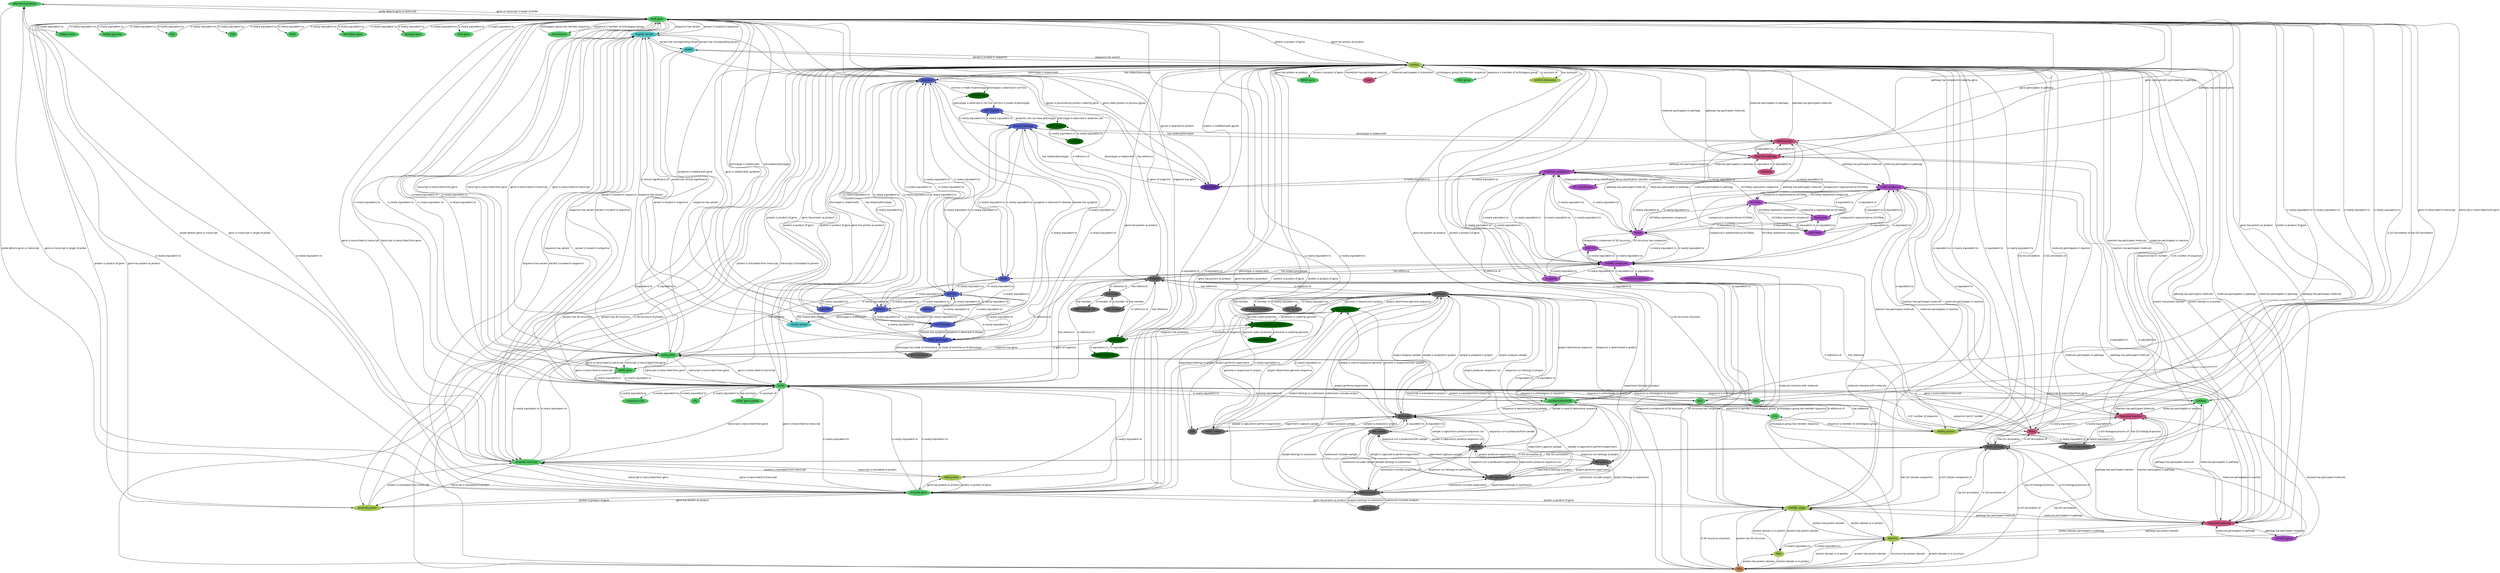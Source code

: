 digraph togoid {
  node [
    style = "filled",
    color = "white",
    fontname = "Migu 1M"
  ];
  edge [
    fontname = "Migu 1M"
  ];

  "Affymetrix probeset" [fillcolor = "#53C666"] ;
  "NCBI gene" [fillcolor = "#53C666"] ;
  "Assembly INSDC" [fillcolor = "#006400"] ;
  "BioProject" [fillcolor = "#696969"] ;
  "BioSample" [fillcolor = "#696969"] ;
  "INSDC master" [fillcolor = "#696969"] ;
  "GEO series" [fillcolor = "#696969"] ;
  "PubMed" [fillcolor = "#696969"] ;
  "BioProject umbrella" [fillcolor = "#696969"] ;
  "Cellosaurus" [fillcolor = "#006400"] ;
  "NCIT disease" [fillcolor = "#5361c6"] ;
  "Orphanet" [fillcolor = "#5361c6"] ;
  "ChEBI compound" [fillcolor = "#A853C6"] ;
  "InChIKey" [fillcolor = "#A853C6"] ;
  "ChEMBL compound" [fillcolor = "#A853C6"] ;
  "ChEMBL target" [fillcolor = "#A2C653"] ;
  "DrugBank" [fillcolor = "#A853C6"] ;
  "HMDB" [fillcolor = "#A853C6"] ;
  "MeSH" [fillcolor = "#5361c6"] ;
  "PDB CCD" [fillcolor = "#A853C6"] ;
  "PubChem compound" [fillcolor = "#A853C6"] ;
  "PubChem substance" [fillcolor = "#A853C6"] ;
  "Ensembl gene" [fillcolor = "#53C666"] ;
  "Gene ontology" [fillcolor = "#696969"] ;
  "InterPro" [fillcolor = "#A2C653"] ;
  "PDB" [fillcolor = "#C68753"] ;
  "Pfam" [fillcolor = "#A2C653"] ;
  "Reactome pathway" [fillcolor = "#C65381"] ;
  "UniProt" [fillcolor = "#A2C653"] ;
  "ClinVar variant" [fillcolor = "#53C3C6"] ;
  "MedGen" [fillcolor = "#5361c6"] ;
  "COG" [fillcolor = "#53C666"] ;
  "GenBank/ENA/DDBJ" [fillcolor = "#53C666"] ;
  "RefSeq protein" [fillcolor = "#A2C653"] ;
  "Disease ontology" [fillcolor = "#5361c6"] ;
  "OMIM phenotype" [fillcolor = "#5361c6"] ;
  "Ensembl protein" [fillcolor = "#A2C653"] ;
  "Ensembl transcript" [fillcolor = "#53C666"] ;
  "HGNC" [fillcolor = "#53C666"] ;
  "RefSeq RNA" [fillcolor = "#53C666"] ;
  "GEA" [fillcolor = "#696969"] ;
  "GlyTouCan" [fillcolor = "#673AA6"] ;
  "Consensus CDS" [fillcolor = "#53C666"] ;
  "Enzyme nomenclature" [fillcolor = "#696969"] ;
  "HGNC gene symbol" [fillcolor = "#53C666"] ;
  "LRG" [fillcolor = "#53C666"] ;
  "MGI" [fillcolor = "#53C666"] ;
  "miRBase" [fillcolor = "#53C666"] ;
  "OMIM gene" [fillcolor = "#53C666"] ;
  "RGD" [fillcolor = "#53C666"] ;
  "HomoloGene" [fillcolor = "#53C666"] ;
  "HP Inheritance" [fillcolor = "#696969"] ;
  "HP Phenotype" [fillcolor = "#5361c6"] ;
  "JGA Study" [fillcolor = "#696969"] ;
  "JGA Dataset" [fillcolor = "#696969"] ;
  "NBDC Human DB" [fillcolor = "#696969"] ;
  "LIPID MAPS" [fillcolor = "#A853C6"] ;
  "SwissLipids" [fillcolor = "#A853C6"] ;
  "MBGD gene" [fillcolor = "#53C666"] ;
  "MBGD organism" [fillcolor = "#006400"] ;
  "Taxonomy" [fillcolor = "#006400"] ;
  "MONDO" [fillcolor = "#5361c6"] ;
  "MedDRA" [fillcolor = "#5361c6"] ;
  "NANDO" [fillcolor = "#5361c6"] ;
  "FlyBase Gene" [fillcolor = "#53C666"] ;
  "RefSeq genomic" [fillcolor = "#53C666"] ;
  "SGD" [fillcolor = "#53C666"] ;
  "TAIR" [fillcolor = "#53C666"] ;
  "VGNC" [fillcolor = "#53C666"] ;
  "WormBase gene" [fillcolor = "#53C666"] ;
  "Xenbase gene" [fillcolor = "#53C666"] ;
  "ZFIN gene" [fillcolor = "#53C666"] ;
  "NCIT tissue" [fillcolor = "#006400"] ;
  "OMA protein" [fillcolor = "#A2C653"] ;
  "ATC classification" [fillcolor = "#A853C6"] ;
  "PubChem pathway" [fillcolor = "#C65381"] ;
  "Pathbank" [fillcolor = "#C65381"] ;
  "WikiPathways" [fillcolor = "#C65381"] ;
  "IUPHAR ligand" [fillcolor = "#A853C6"] ;
  "Reactome reaction" [fillcolor = "#C65381"] ;
  "dbSNP" [fillcolor = "#53C3C6"] ;
  "Rhea" [fillcolor = "#C65381"] ;
  "SRA accession" [fillcolor = "#696969"] ;
  "SRA analysis" [fillcolor = "#696969"] ;
  "SRA experiment" [fillcolor = "#696969"] ;
  "SRA project" [fillcolor = "#696969"] ;
  "SRA run" [fillcolor = "#696969"] ;
  "SRA sample" [fillcolor = "#696969"] ;
  "TogoVar variant" [fillcolor = "#53C3C6"] ;
  "UBERON" [fillcolor = "#006400"] ;
  "IntAct" [fillcolor = "#C65381"] ;
  "OMA group" [fillcolor = "#53C666"] ;
  "UniProt mnemonic" [fillcolor = "#A2C653"] ;
  "UniProt reference proteome" [fillcolor = "#006400"] ;
  "Assembly RefSeq" [fillcolor = "#006400"] ;

  "Affymetrix probeset" -> "NCBI gene" [ label = "probe detects gene or transcript"  ] ;
  "NCBI gene" -> "Affymetrix probeset" [ label = "gene or transcript is target of probe"  ] ;
  "Assembly INSDC" -> "BioProject" [ label = "genome is sequenced in project"  ] ;
  "BioProject" -> "Assembly INSDC" [ label = "project determines genome sequence"  ] ;
  "Assembly INSDC" -> "BioSample" [ label = "genome is sequenced with sample"  ] ;
  "BioSample" -> "Assembly INSDC" [ label = "sample is used to sequence genome"  ] ;
  "Assembly INSDC" -> "INSDC master" [ label = "genome is sequenced in project"  ] ;
  "INSDC master" -> "Assembly INSDC" [ label = "project determines genome sequence"  ] ;
  "BioProject" -> "BioSample" [ label = "project analyzes sample"  ] ;
  "BioSample" -> "BioProject" [ label = "sample is analyzed in project"  ] ;
  "BioProject" -> "GEO series" [ label = "is nearly equivalent to"  ] ;
  "GEO series" -> "BioProject" [ label = "is nearly equivalent to"  ] ;
  "BioProject" -> "PubMed" [ label = "has reference"  ] ;
  "PubMed" -> "BioProject" [ label = "is reference of"  ] ;
  "BioProject umbrella" -> "BioProject" [ label = "has member"  ] ;
  "BioProject" -> "BioProject umbrella" [ label = "is member of"  ] ;
  "BioSample" -> "BioProject" [ label = "sample is analyzed in project"  ] ;
  "BioProject" -> "BioSample" [ label = "project analyzes sample"  ] ;
  "Cellosaurus" -> "NCIT disease" [ label = "cell line is model of phenotype"  ] ;
  "NCIT disease" -> "Cellosaurus" [ label = "phenotype is observed in cell line"  ] ;
  "Cellosaurus" -> "Orphanet" [ label = "cell line is model of phenotype"  ] ;
  "Orphanet" -> "Cellosaurus" [ label = "phenotype is observed in cell line"  ] ;
  "ChEBI compound" -> "InChIKey" [ label = "compound is represented as InChIKey"  ] ;
  "InChIKey" -> "ChEBI compound" [ label = "InChIKey represents compound"  ] ;
  "ChEMBL compound" -> "ChEBI compound" [ label = "is equivalent to"  ] ;
  "ChEBI compound" -> "ChEMBL compound" [ label = "is equivalent to"  ] ;
  "ChEMBL compound" -> "ChEMBL target" [ label = "molecule interacts with molecule"  ] ;
  "ChEMBL target" -> "ChEMBL compound" [ label = "molecule interacts with molecule"  ] ;
  "ChEMBL compound" -> "DrugBank" [ label = "is nearly equivalent to"  ] ;
  "DrugBank" -> "ChEMBL compound" [ label = "is nearly equivalent to"  ] ;
  "ChEMBL compound" -> "HMDB" [ label = "is nearly equivalent to"  ] ;
  "HMDB" -> "ChEMBL compound" [ label = "is nearly equivalent to"  ] ;
  "ChEMBL compound" -> "InChIKey" [ label = "compound is represented as InChIKey"  ] ;
  "InChIKey" -> "ChEMBL compound" [ label = "InChIKey represents compound"  ] ;
  "ChEMBL compound" -> "MeSH" [ label = "has related phenotype"  ] ;
  "MeSH" -> "ChEMBL compound" [ label = "phenotype is related with"  ] ;
  "ChEMBL compound" -> "PDB CCD" [ label = "is nearly equivalent to"  ] ;
  "PDB CCD" -> "ChEMBL compound" [ label = "is nearly equivalent to"  ] ;
  "ChEMBL compound" -> "PubChem compound" [ label = "is nearly equivalent to"  ] ;
  "PubChem compound" -> "ChEMBL compound" [ label = "is nearly equivalent to"  ] ;
  "ChEMBL compound" -> "PubChem substance" [ label = "is equivalent to"  ] ;
  "PubChem substance" -> "ChEMBL compound" [ label = "is equivalent to"  ] ;
  "ChEMBL compound" -> "PubMed" [ label = "has reference"  ] ;
  "PubMed" -> "ChEMBL compound" [ label = "is reference of"  ] ;
  "ChEMBL target" -> "Ensembl gene" [ label = "protein is product of gene"  ] ;
  "Ensembl gene" -> "ChEMBL target" [ label = "gene has protein as product"  ] ;
  "ChEMBL target" -> "Gene ontology" [ label = "has GO cellular component"  ] ;
  "Gene ontology" -> "ChEMBL target" [ label = "is GO cellular component of"  ] ;
  "ChEMBL target" -> "InterPro" [ label = "protein has protein domain"  ] ;
  "InterPro" -> "ChEMBL target" [ label = "protein domain is in protein"  ] ;
  "ChEMBL target" -> "PDB" [ label = "protein has 3D structure"  ] ;
  "PDB" -> "ChEMBL target" [ label = "is 3D structure of protein"  ] ;
  "ChEMBL target" -> "Pfam" [ label = "protein has protein domain"  ] ;
  "Pfam" -> "ChEMBL target" [ label = "protein domain is in protein"  ] ;
  "ChEMBL target" -> "Reactome pathway" [ label = "molecule participates in pathway"  ] ;
  "Reactome pathway" -> "ChEMBL target" [ label = "pathway has participant molecule"  ] ;
  "ChEMBL target" -> "UniProt" [ label = "is equivalent to"  ] ;
  "UniProt" -> "ChEMBL target" [ label = "is equivalent to"  ] ;
  "ClinVar variant" -> "MedGen" [ label = "has related phenotype"  ] ;
  "MedGen" -> "ClinVar variant" [ label = "phenotype is related with"  ] ;
  "COG" -> "GenBank/ENA/DDBJ" [ label = "orthologous group has member sequence"  ] ;
  "GenBank/ENA/DDBJ" -> "COG" [ label = "sequence is member of orthologous group"  ] ;
  "COG" -> "RefSeq protein" [ label = "orthologous group has member sequence"  ] ;
  "RefSeq protein" -> "COG" [ label = "sequence is member of orthologous group"  ] ;
  "Disease ontology" -> "MeSH" [ label = "is nearly equivalent to"  ] ;
  "MeSH" -> "Disease ontology" [ label = "is nearly equivalent to"  ] ;
  "Disease ontology" -> "NCIT disease" [ label = "is nearly equivalent to"  ] ;
  "NCIT disease" -> "Disease ontology" [ label = "is nearly equivalent to"  ] ;
  "Disease ontology" -> "OMIM phenotype" [ label = "is nearly equivalent to"  ] ;
  "OMIM phenotype" -> "Disease ontology" [ label = "is nearly equivalent to"  ] ;
  "Ensembl gene" -> "Affymetrix probeset" [ label = "gene or transcript is target of probe"  ] ;
  "Affymetrix probeset" -> "Ensembl gene" [ label = "probe detects gene or transcript"  ] ;
  "Ensembl gene" -> "Ensembl protein" [ label = "gene has protein as product"  ] ;
  "Ensembl protein" -> "Ensembl gene" [ label = "protein is product of gene"  ] ;
  "Ensembl gene" -> "Ensembl transcript" [ label = "gene is transcribed to transcript"  ] ;
  "Ensembl transcript" -> "Ensembl gene" [ label = "transcript is transcribed from gene"  ] ;
  "Ensembl gene" -> "HGNC" [ label = "is nearly equivalent to"  ] ;
  "HGNC" -> "Ensembl gene" [ label = "is nearly equivalent to"  ] ;
  "Ensembl gene" -> "NCBI gene" [ label = "is nearly equivalent to"  ] ;
  "NCBI gene" -> "Ensembl gene" [ label = "is nearly equivalent to"  ] ;
  "Ensembl gene" -> "UniProt" [ label = "gene has protein as product"  ] ;
  "UniProt" -> "Ensembl gene" [ label = "protein is product of gene"  ] ;
  "Ensembl protein" -> "Ensembl transcript" [ label = "protein is translated from transcript"  ] ;
  "Ensembl transcript" -> "Ensembl protein" [ label = "transcript is translated to protein"  ] ;
  "Ensembl transcript" -> "Affymetrix probeset" [ label = "gene or transcript is target of probe"  ] ;
  "Affymetrix probeset" -> "Ensembl transcript" [ label = "probe detects gene or transcript"  ] ;
  "Ensembl transcript" -> "Gene ontology" [ label = "has GO annotation"  ] ;
  "Gene ontology" -> "Ensembl transcript" [ label = "is GO annotation of"  ] ;
  "Ensembl transcript" -> "HGNC" [ label = "transcript is transcribed from gene"  ] ;
  "HGNC" -> "Ensembl transcript" [ label = "gene is transcribed to transcript"  ] ;
  "Ensembl transcript" -> "RefSeq RNA" [ label = "is nearly equivalent to"  ] ;
  "RefSeq RNA" -> "Ensembl transcript" [ label = "is nearly equivalent to"  ] ;
  "GEA" -> "BioProject" [ label = "experiment belongs to project"  ] ;
  "BioProject" -> "GEA" [ label = "project performs experiment"  ] ;
  "GEA" -> "BioSample" [ label = "experiment captures sample"  ] ;
  "BioSample" -> "GEA" [ label = "sample is captured to perform experiment"  ] ;
  "GlyTouCan" -> "Disease ontology" [ label = "has related phenotype"  ] ;
  "Disease ontology" -> "GlyTouCan" [ label = "phenotype is related with"  ] ;
  "GlyTouCan" -> "NCBI gene" [ label = "glycan is processed by protein coded by gene"  ] ;
  "NCBI gene" -> "GlyTouCan" [ label = "gene codes protein to process glycan"  ] ;
  "GlyTouCan" -> "UniProt" [ label = "glycan is attached to protein"  ] ;
  "UniProt" -> "GlyTouCan" [ label = "protein is modified with glycan"  ] ;
  "HGNC" -> "Consensus CDS" [ label = "is nearly equivalent to"  ] ;
  "Consensus CDS" -> "HGNC" [ label = "is nearly equivalent to"  ] ;
  "HGNC" -> "Enzyme nomenclature" [ label = "sequence has EC number"  ] ;
  "Enzyme nomenclature" -> "HGNC" [ label = "is EC number of sequence"  ] ;
  "HGNC" -> "Ensembl gene" [ label = "is nearly equivalent to"  ] ;
  "Ensembl gene" -> "HGNC" [ label = "is nearly equivalent to"  ] ;
  "HGNC" -> "HGNC gene symbol" [ label = "has synonym"  ] ;
  "HGNC gene symbol" -> "HGNC" [ label = "is synonym of"  ] ;
  "HGNC" -> "GenBank/ENA/DDBJ" [ label = "is nearly equivalent to"  ] ;
  "GenBank/ENA/DDBJ" -> "HGNC" [ label = "is nearly equivalent to"  ] ;
  "HGNC" -> "LRG" [ label = "is nearly equivalent to"  ] ;
  "LRG" -> "HGNC" [ label = "is nearly equivalent to"  ] ;
  "HGNC" -> "MGI" [ label = "sequence is orthologous to sequence"  ] ;
  "MGI" -> "HGNC" [ label = "sequence is orthologous to sequence"  ] ;
  "HGNC" -> "miRBase" [ label = "gene is transcribed to transcript"  ] ;
  "miRBase" -> "HGNC" [ label = "transcript is transcribed from gene"  ] ;
  "HGNC" -> "NCBI gene" [ label = "is nearly equivalent to"  ] ;
  "NCBI gene" -> "HGNC" [ label = "is nearly equivalent to"  ] ;
  "HGNC" -> "OMIM gene" [ label = "is nearly equivalent to"  ] ;
  "OMIM gene" -> "HGNC" [ label = "is nearly equivalent to"  ] ;
  "HGNC" -> "PubMed" [ label = "has reference"  ] ;
  "PubMed" -> "HGNC" [ label = "is reference of"  ] ;
  "HGNC" -> "RefSeq RNA" [ label = "gene is transcribed to transcript"  ] ;
  "RefSeq RNA" -> "HGNC" [ label = "transcript is transcribed from gene"  ] ;
  "HGNC" -> "RGD" [ label = "sequence is orthologous to sequence"  ] ;
  "RGD" -> "HGNC" [ label = "sequence is orthologous to sequence"  ] ;
  "HGNC" -> "UniProt" [ label = "gene has protein as product"  ] ;
  "UniProt" -> "HGNC" [ label = "protein is product of gene"  ] ;
  "HMDB" -> "ChEBI compound" [ label = "is nearly equivalent to"  ] ;
  "ChEBI compound" -> "HMDB" [ label = "is nearly equivalent to"  ] ;
  "HMDB" -> "InChIKey" [ label = "compound is represented as InChIKey"  ] ;
  "InChIKey" -> "HMDB" [ label = "InChIKey represents compound"  ] ;
  "HMDB" -> "PDB CCD" [ label = "compound is component of 3D structure"  ] ;
  "PDB CCD" -> "HMDB" [ label = "3D structure has compound"  ] ;
  "HMDB" -> "PubChem compound" [ label = "is nearly equivalent to"  ] ;
  "PubChem compound" -> "HMDB" [ label = "is nearly equivalent to"  ] ;
  "HomoloGene" -> "NCBI gene" [ label = "orthologous group has member sequence"  ] ;
  "NCBI gene" -> "HomoloGene" [ label = "sequence is member of orthologous group"  ] ;
  "HP Inheritance" -> "OMIM phenotype" [ label = "is mode of inheritance of phenotype"  ] ;
  "OMIM phenotype" -> "HP Inheritance" [ label = "phenotype has mode of inheritance"  ] ;
  "HP Phenotype" -> "NCBI gene" [ label = "gene is related with symptom"  ] ;
  "NCBI gene" -> "HP Phenotype" [ label = "symptom is related with gene"  ] ;
  "HP Phenotype" -> "OMIM phenotype" [ label = "symptom is observed in disease"  ] ;
  "OMIM phenotype" -> "HP Phenotype" [ label = "disease has symptom"  ] ;
  "HP Phenotype" -> "Orphanet" [ label = "symptom is observed in disease"  ] ;
  "Orphanet" -> "HP Phenotype" [ label = "disease has symptom"  ] ;
  "GenBank/ENA/DDBJ" -> "BioProject" [ label = "sequence is determined in project"  ] ;
  "BioProject" -> "GenBank/ENA/DDBJ" [ label = "project determines sequence"  ] ;
  "GenBank/ENA/DDBJ" -> "BioSample" [ label = "sequence is determined using sample"  ] ;
  "BioSample" -> "GenBank/ENA/DDBJ" [ label = "sample is used to determine sequence"  ] ;
  "INSDC master" -> "BioProject" [ label = "is nearly equivalent to"  ] ;
  "BioProject" -> "INSDC master" [ label = "is nearly equivalent to"  ] ;
  "INSDC master" -> "BioSample" [ label = "project analyzes sample"  ] ;
  "BioSample" -> "INSDC master" [ label = "sample is analyzed in project"  ] ;
  "InterPro" -> "Gene ontology" [ label = "has GO annotation"  ] ;
  "Gene ontology" -> "InterPro" [ label = "is GO annotation of"  ] ;
  "InterPro" -> "PDB" [ label = "protein domain is in structure"  ] ;
  "PDB" -> "InterPro" [ label = "structure has protein domain"  ] ;
  "InterPro" -> "Pfam" [ label = "is nearly equivalent to"  ] ;
  "Pfam" -> "InterPro" [ label = "is nearly equivalent to"  ] ;
  "InterPro" -> "PubMed" [ label = "has reference"  ] ;
  "PubMed" -> "InterPro" [ label = "is reference of"  ] ;
  "InterPro" -> "Reactome pathway" [ label = "protein domain participates in pathway"  ] ;
  "Reactome pathway" -> "InterPro" [ label = "pathway has protein domain"  ] ;
  "InterPro" -> "UniProt" [ label = "protein domain is in protein"  ] ;
  "UniProt" -> "InterPro" [ label = "protein has protein domain"  ] ;
  "JGA Study" -> "JGA Dataset" [ label = "has member"  ] ;
  "JGA Dataset" -> "JGA Study" [ label = "is member of"  ] ;
  "JGA Study" -> "NBDC Human DB" [ label = "is member of"  ] ;
  "NBDC Human DB" -> "JGA Study" [ label = "has member"  ] ;
  "JGA Study" -> "PubMed" [ label = "has reference"  ] ;
  "PubMed" -> "JGA Study" [ label = "is reference of"  ] ;
  "LIPID MAPS" -> "ChEBI compound" [ label = "is equivalent to"  ] ;
  "ChEBI compound" -> "LIPID MAPS" [ label = "is equivalent to"  ] ;
  "LIPID MAPS" -> "InChIKey" [ label = "compound is represented as InChIKey"  ] ;
  "InChIKey" -> "LIPID MAPS" [ label = "InChIKey represents compound"  ] ;
  "LIPID MAPS" -> "SwissLipids" [ label = "is equivalent to"  ] ;
  "SwissLipids" -> "LIPID MAPS" [ label = "is equivalent to"  ] ;
  "MBGD gene" -> "UniProt" [ label = "gene has protein as product"  ] ;
  "UniProt" -> "MBGD gene" [ label = "protein is product of gene"  ] ;
  "MBGD organism" -> "Taxonomy" [ label = "is equivalent to"  ] ;
  "Taxonomy" -> "MBGD organism" [ label = "is equivalent to"  ] ;
  "MedGen" -> "HP Phenotype" [ label = "is nearly equivalent to"  ] ;
  "HP Phenotype" -> "MedGen" [ label = "is nearly equivalent to"  ] ;
  "MedGen" -> "MeSH" [ label = "is nearly equivalent to"  ] ;
  "MeSH" -> "MedGen" [ label = "is nearly equivalent to"  ] ;
  "MedGen" -> "MONDO" [ label = "is nearly equivalent to"  ] ;
  "MONDO" -> "MedGen" [ label = "is nearly equivalent to"  ] ;
  "MedGen" -> "NCBI gene" [ label = "phenotype is related with"  ] ;
  "NCBI gene" -> "MedGen" [ label = "has related phenotype"  ] ;
  "MedGen" -> "OMIM phenotype" [ label = "is nearly equivalent to"  ] ;
  "OMIM phenotype" -> "MedGen" [ label = "is nearly equivalent to"  ] ;
  "MedGen" -> "Orphanet" [ label = "is nearly equivalent to"  ] ;
  "Orphanet" -> "MedGen" [ label = "is nearly equivalent to"  ] ;
  "MONDO" -> "Disease ontology" [ label = "is nearly equivalent to"  ] ;
  "Disease ontology" -> "MONDO" [ label = "is nearly equivalent to"  ] ;
  "MONDO" -> "HP Phenotype" [ label = "is nearly equivalent to"  ] ;
  "HP Phenotype" -> "MONDO" [ label = "is nearly equivalent to"  ] ;
  "MONDO" -> "MedDRA" [ label = "is nearly equivalent to"  ] ;
  "MedDRA" -> "MONDO" [ label = "is nearly equivalent to"  ] ;
  "MONDO" -> "MeSH" [ label = "is nearly equivalent to"  ] ;
  "MeSH" -> "MONDO" [ label = "is nearly equivalent to"  ] ;
  "MONDO" -> "OMIM phenotype" [ label = "is nearly equivalent to"  ] ;
  "OMIM phenotype" -> "MONDO" [ label = "is nearly equivalent to"  ] ;
  "MONDO" -> "Orphanet" [ label = "is nearly equivalent to"  ] ;
  "Orphanet" -> "MONDO" [ label = "is nearly equivalent to"  ] ;
  "NANDO" -> "MONDO" [ label = "is nearly equivalent to"  ] ;
  "MONDO" -> "NANDO" [ label = "is nearly equivalent to"  ] ;
  "NCBI gene" -> "Ensembl gene" [ label = "is nearly equivalent to"  ] ;
  "Ensembl gene" -> "NCBI gene" [ label = "is nearly equivalent to"  ] ;
  "NCBI gene" -> "Ensembl protein" [ label = "gene has protein as product"  ] ;
  "Ensembl protein" -> "NCBI gene" [ label = "protein is product of gene"  ] ;
  "NCBI gene" -> "Ensembl transcript" [ label = "gene is transcribed to transcript"  ] ;
  "Ensembl transcript" -> "NCBI gene" [ label = "transcript is transcribed from gene"  ] ;
  "NCBI gene" -> "FlyBase Gene" [ label = "is nearly equivalent to"  ] ;
  "FlyBase Gene" -> "NCBI gene" [ label = "is nearly equivalent to"  ] ;
  "NCBI gene" -> "Gene ontology" [ label = "has GO annotation"  ] ;
  "Gene ontology" -> "NCBI gene" [ label = "is GO annotation of"  ] ;
  "NCBI gene" -> "HGNC" [ label = "is nearly equivalent to"  ] ;
  "HGNC" -> "NCBI gene" [ label = "is nearly equivalent to"  ] ;
  "NCBI gene" -> "MGI" [ label = "is nearly equivalent to"  ] ;
  "MGI" -> "NCBI gene" [ label = "is nearly equivalent to"  ] ;
  "NCBI gene" -> "miRBase" [ label = "gene is transcribed to transcript"  ] ;
  "miRBase" -> "NCBI gene" [ label = "transcript is transcribed from gene"  ] ;
  "NCBI gene" -> "OMIM gene" [ label = "is nearly equivalent to"  ] ;
  "OMIM gene" -> "NCBI gene" [ label = "is nearly equivalent to"  ] ;
  "NCBI gene" -> "RefSeq genomic" [ label = "is nearly equivalent to"  ] ;
  "RefSeq genomic" -> "NCBI gene" [ label = "is nearly equivalent to"  ] ;
  "NCBI gene" -> "RefSeq protein" [ label = "gene has protein as product"  ] ;
  "RefSeq protein" -> "NCBI gene" [ label = "protein is product of gene"  ] ;
  "NCBI gene" -> "RefSeq RNA" [ label = "gene is transcribed to transcript"  ] ;
  "RefSeq RNA" -> "NCBI gene" [ label = "transcript is transcribed from gene"  ] ;
  "NCBI gene" -> "RGD" [ label = "is nearly equivalent to"  ] ;
  "RGD" -> "NCBI gene" [ label = "is nearly equivalent to"  ] ;
  "NCBI gene" -> "SGD" [ label = "is nearly equivalent to"  ] ;
  "SGD" -> "NCBI gene" [ label = "is nearly equivalent to"  ] ;
  "NCBI gene" -> "TAIR" [ label = "is nearly equivalent to"  ] ;
  "TAIR" -> "NCBI gene" [ label = "is nearly equivalent to"  ] ;
  "NCBI gene" -> "Taxonomy" [ label = "is gene of organism"  ] ;
  "Taxonomy" -> "NCBI gene" [ label = "organism has gene"  ] ;
  "NCBI gene" -> "VGNC" [ label = "is nearly equivalent to"  ] ;
  "VGNC" -> "NCBI gene" [ label = "is nearly equivalent to"  ] ;
  "NCBI gene" -> "WormBase gene" [ label = "is nearly equivalent to"  ] ;
  "WormBase gene" -> "NCBI gene" [ label = "is nearly equivalent to"  ] ;
  "NCBI gene" -> "Xenbase gene" [ label = "is nearly equivalent to"  ] ;
  "Xenbase gene" -> "NCBI gene" [ label = "is nearly equivalent to"  ] ;
  "NCBI gene" -> "ZFIN gene" [ label = "is nearly equivalent to"  ] ;
  "ZFIN gene" -> "NCBI gene" [ label = "is nearly equivalent to"  ] ;
  "NCIT disease" -> "NCIT tissue" [ label = "phenotype is observed in anatomic site"  ] ;
  "NCIT tissue" -> "NCIT disease" [ label = "anatomic site can have phenotype"  ] ;
  "OMA protein" -> "Ensembl gene" [ label = "protein is product of gene"  ] ;
  "Ensembl gene" -> "OMA protein" [ label = "gene has protein as product"  ] ;
  "OMA protein" -> "Ensembl transcript" [ label = "protein is translated from transcript"  ] ;
  "Ensembl transcript" -> "OMA protein" [ label = "transcript is translated to protein"  ] ;
  "OMA protein" -> "UniProt" [ label = "is equivalent to"  ] ;
  "UniProt" -> "OMA protein" [ label = "is equivalent to"  ] ;
  "Orphanet" -> "MedDRA" [ label = "is nearly equivalent to"  ] ;
  "MedDRA" -> "Orphanet" [ label = "is nearly equivalent to"  ] ;
  "Orphanet" -> "MeSH" [ label = "is nearly equivalent to"  ] ;
  "MeSH" -> "Orphanet" [ label = "is nearly equivalent to"  ] ;
  "Orphanet" -> "OMIM phenotype" [ label = "is nearly equivalent to"  ] ;
  "OMIM phenotype" -> "Orphanet" [ label = "is nearly equivalent to"  ] ;
  "PDB" -> "Gene ontology" [ label = "has GO annotation"  ] ;
  "Gene ontology" -> "PDB" [ label = "is GO annotation of"  ] ;
  "PDB" -> "InterPro" [ label = "protein has protein domain"  ] ;
  "InterPro" -> "PDB" [ label = "protein domain is in protein"  ] ;
  "PDB" -> "PDB CCD" [ label = "3D structure has compound"  ] ;
  "PDB CCD" -> "PDB" [ label = "compound is component of 3D structure"  ] ;
  "PDB" -> "Pfam" [ label = "protein has protein domain"  ] ;
  "Pfam" -> "PDB" [ label = "protein domain is in protein"  ] ;
  "PDB" -> "UniProt" [ label = "is 3D structure of protein"  ] ;
  "UniProt" -> "PDB" [ label = "protein has 3D structure"  ] ;
  "PubChem compound" -> "ATC classification" [ label = "drug classification classifies compound"  ] ;
  "ATC classification" -> "PubChem compound" [ label = "compound is classified as drug classification"  ] ;
  "PubChem compound" -> "ChEBI compound" [ label = "is nearly equivalent to"  ] ;
  "ChEBI compound" -> "PubChem compound" [ label = "is nearly equivalent to"  ] ;
  "PubChem compound" -> "ChEMBL compound" [ label = "is nearly equivalent to"  ] ;
  "ChEMBL compound" -> "PubChem compound" [ label = "is nearly equivalent to"  ] ;
  "PubChem compound" -> "DrugBank" [ label = "is nearly equivalent to"  ] ;
  "DrugBank" -> "PubChem compound" [ label = "is nearly equivalent to"  ] ;
  "PubChem compound" -> "GlyTouCan" [ label = "is nearly equivalent to"  ] ;
  "GlyTouCan" -> "PubChem compound" [ label = "is nearly equivalent to"  ] ;
  "PubChem compound" -> "InChIKey" [ label = "compound is represented as InChIKey"  ] ;
  "InChIKey" -> "PubChem compound" [ label = "InChIKey represents compound"  ] ;
  "PubChem pathway" -> "NCBI gene" [ label = "pathway has participant gene"  ] ;
  "NCBI gene" -> "PubChem pathway" [ label = "gene participates in pathway"  ] ;
  "PubChem pathway" -> "Pathbank" [ label = "is equivalent to"  ] ;
  "Pathbank" -> "PubChem pathway" [ label = "is equivalent to"  ] ;
  "PubChem pathway" -> "PubChem compound" [ label = "pathway has participant molecule"  ] ;
  "PubChem compound" -> "PubChem pathway" [ label = "molecule participates in pathway"  ] ;
  "PubChem pathway" -> "Reactome pathway" [ label = "is equivalent to"  ] ;
  "Reactome pathway" -> "PubChem pathway" [ label = "is equivalent to"  ] ;
  "PubChem pathway" -> "UniProt" [ label = "pathway has participant molecule"  ] ;
  "UniProt" -> "PubChem pathway" [ label = "molecule participates in pathway"  ] ;
  "PubChem pathway" -> "WikiPathways" [ label = "is equivalent to"  ] ;
  "WikiPathways" -> "PubChem pathway" [ label = "is equivalent to"  ] ;
  "Reactome pathway" -> "ChEBI compound" [ label = "pathway has participant molecule"  ] ;
  "ChEBI compound" -> "Reactome pathway" [ label = "molecule participates in pathway"  ] ;
  "Reactome pathway" -> "Gene ontology" [ label = "has GO biological process"  ] ;
  "Gene ontology" -> "Reactome pathway" [ label = "is GO biological process of"  ] ;
  "Reactome pathway" -> "IUPHAR ligand" [ label = "pathway has participant molecule"  ] ;
  "IUPHAR ligand" -> "Reactome pathway" [ label = "molecule participates in pathway"  ] ;
  "Reactome pathway" -> "miRBase" [ label = "pathway has participant molecule"  ] ;
  "miRBase" -> "Reactome pathway" [ label = "molecule participates in pathway"  ] ;
  "Reactome pathway" -> "Reactome reaction" [ label = "pathway has participant reaction"  ] ;
  "Reactome reaction" -> "Reactome pathway" [ label = "reaction participates in pathway"  ] ;
  "Reactome pathway" -> "UniProt" [ label = "pathway has participant molecule"  ] ;
  "UniProt" -> "Reactome pathway" [ label = "molecule participates in pathway"  ] ;
  "Reactome reaction" -> "ChEBI compound" [ label = "reaction has participant molecule"  ] ;
  "ChEBI compound" -> "Reactome reaction" [ label = "molecule participates in reaction"  ] ;
  "Reactome reaction" -> "Gene ontology" [ label = "has GO biological process"  ] ;
  "Gene ontology" -> "Reactome reaction" [ label = "is GO biological process of"  ] ;
  "Reactome reaction" -> "IUPHAR ligand" [ label = "reaction has participant molecule"  ] ;
  "IUPHAR ligand" -> "Reactome reaction" [ label = "molecule participates in reaction"  ] ;
  "Reactome reaction" -> "miRBase" [ label = "reaction has participant molecule"  ] ;
  "miRBase" -> "Reactome reaction" [ label = "molecule participates in reaction"  ] ;
  "Reactome reaction" -> "UniProt" [ label = "reaction has participant molecule"  ] ;
  "UniProt" -> "Reactome reaction" [ label = "molecule participates in reaction"  ] ;
  "RefSeq protein" -> "UniProt" [ label = "is nearly equivalent to"  ] ;
  "UniProt" -> "RefSeq protein" [ label = "is nearly equivalent to"  ] ;
  "RefSeq RNA" -> "dbSNP" [ label = "sequence has variant"  ] ;
  "dbSNP" -> "RefSeq RNA" [ label = "variant is located in sequence"  ] ;
  "RefSeq RNA" -> "HGNC" [ label = "transcript is transcribed from gene"  ] ;
  "HGNC" -> "RefSeq RNA" [ label = "gene is transcribed to transcript"  ] ;
  "RefSeq RNA" -> "NCBI gene" [ label = "transcript is transcribed from gene"  ] ;
  "NCBI gene" -> "RefSeq RNA" [ label = "gene is transcribed to transcript"  ] ;
  "RefSeq RNA" -> "OMIM gene" [ label = "transcript is transcribed from gene"  ] ;
  "OMIM gene" -> "RefSeq RNA" [ label = "gene is transcribed to transcript"  ] ;
  "RefSeq RNA" -> "PubMed" [ label = "has reference"  ] ;
  "PubMed" -> "RefSeq RNA" [ label = "is reference of"  ] ;
  "RefSeq RNA" -> "RefSeq protein" [ label = "transcript is translated to protein"  ] ;
  "RefSeq protein" -> "RefSeq RNA" [ label = "protein is translated from transcript"  ] ;
  "RefSeq RNA" -> "Taxonomy" [ label = "is gene of organism"  ] ;
  "Taxonomy" -> "RefSeq RNA" [ label = "organism has gene"  ] ;
  "Rhea" -> "ChEBI compound" [ label = "reaction has participant molecule"  ] ;
  "ChEBI compound" -> "Rhea" [ label = "molecule participates in reaction"  ] ;
  "Rhea" -> "Enzyme nomenclature" [ label = "is nearly equivalent to"  ] ;
  "Enzyme nomenclature" -> "Rhea" [ label = "is nearly equivalent to"  ] ;
  "Rhea" -> "Gene ontology" [ label = "has GO annotation"  ] ;
  "Gene ontology" -> "Rhea" [ label = "is GO annotation of"  ] ;
  "Rhea" -> "PubMed" [ label = "has reference"  ] ;
  "PubMed" -> "Rhea" [ label = "is reference of"  ] ;
  "Rhea" -> "Reactome reaction" [ label = "is nearly equivalent to"  ] ;
  "Reactome reaction" -> "Rhea" [ label = "is nearly equivalent to"  ] ;
  "Rhea" -> "UniProt" [ label = "reaction has participant molecule"  ] ;
  "UniProt" -> "Rhea" [ label = "molecule participates in reaction"  ] ;
  "SRA accession" -> "BioProject" [ label = "submission includes project"  ] ;
  "BioProject" -> "SRA accession" [ label = "project belongs to submission"  ] ;
  "SRA accession" -> "BioSample" [ label = "submission includes sample"  ] ;
  "BioSample" -> "SRA accession" [ label = "sample belongs to submission"  ] ;
  "SRA accession" -> "SRA analysis" [ label = "submission includes analysis"  ] ;
  "SRA analysis" -> "SRA accession" [ label = "analysis belongs to submission"  ] ;
  "SRA accession" -> "SRA experiment" [ label = "submission includes experiment"  ] ;
  "SRA experiment" -> "SRA accession" [ label = "experiment belongs to submission"  ] ;
  "SRA accession" -> "SRA project" [ label = "submission includes project"  ] ;
  "SRA project" -> "SRA accession" [ label = "project belongs to submission"  ] ;
  "SRA accession" -> "SRA run" [ label = "submission includes sequence run"  ] ;
  "SRA run" -> "SRA accession" [ label = "sequence run belongs to submission"  ] ;
  "SRA accession" -> "SRA sample" [ label = "submission includes sample"  ] ;
  "SRA sample" -> "SRA accession" [ label = "sample belongs to submission"  ] ;
  "SRA experiment" -> "BioProject" [ label = "experiment belongs to project"  ] ;
  "BioProject" -> "SRA experiment" [ label = "project performs experiment"  ] ;
  "SRA experiment" -> "BioSample" [ label = "experiment captures sample"  ] ;
  "BioSample" -> "SRA experiment" [ label = "sample is captured to perform experiment"  ] ;
  "SRA experiment" -> "SRA project" [ label = "experiment belongs to project"  ] ;
  "SRA project" -> "SRA experiment" [ label = "project performs experiment"  ] ;
  "SRA experiment" -> "SRA sample" [ label = "experiment captures sample"  ] ;
  "SRA sample" -> "SRA experiment" [ label = "sample is captured to perform experiment"  ] ;
  "SRA project" -> "BioProject" [ label = "is equivalent to"  ] ;
  "BioProject" -> "SRA project" [ label = "is equivalent to"  ] ;
  "SRA run" -> "BioProject" [ label = "sequence run belongs to project"  ] ;
  "BioProject" -> "SRA run" [ label = "project produces sequence run"  ] ;
  "SRA run" -> "BioSample" [ label = "sequence run is produced from sample"  ] ;
  "BioSample" -> "SRA run" [ label = "sample is captured to produce sequence run"  ] ;
  "SRA run" -> "SRA experiment" [ label = "sequence run is produced in experiment"  ] ;
  "SRA experiment" -> "SRA run" [ label = "experiment produces sequence run"  ] ;
  "SRA run" -> "SRA project" [ label = "sequence run belongs to project"  ] ;
  "SRA project" -> "SRA run" [ label = "project produces sequence run"  ] ;
  "SRA run" -> "SRA sample" [ label = "sequence run is produced from sample"  ] ;
  "SRA sample" -> "SRA run" [ label = "sample is captured to produce sequence run"  ] ;
  "SRA sample" -> "BioSample" [ label = "is equivalent to"  ] ;
  "BioSample" -> "SRA sample" [ label = "is equivalent to"  ] ;
  "SwissLipids" -> "ChEBI compound" [ label = "is equivalent to"  ] ;
  "ChEBI compound" -> "SwissLipids" [ label = "is equivalent to"  ] ;
  "SwissLipids" -> "HMDB" [ label = "is equivalent to"  ] ;
  "HMDB" -> "SwissLipids" [ label = "is equivalent to"  ] ;
  "SwissLipids" -> "InChIKey" [ label = "compound is represented as InChIKey"  ] ;
  "InChIKey" -> "SwissLipids" [ label = "InChIKey represents compound"  ] ;
  "Taxonomy" -> "PubMed" [ label = "has reference"  ] ;
  "PubMed" -> "Taxonomy" [ label = "is reference of"  ] ;
  "TogoVar variant" -> "ClinVar variant" [ label = "variant has clinical significance"  ] ;
  "ClinVar variant" -> "TogoVar variant" [ label = "is clinical significance of"  ] ;
  "TogoVar variant" -> "dbSNP" [ label = "variant has corresponding variant"  ] ;
  "dbSNP" -> "TogoVar variant" [ label = "variant has corresponding variant"  ] ;
  "TogoVar variant" -> "Ensembl gene" [ label = "variant is located in sequence"  ] ;
  "Ensembl gene" -> "TogoVar variant" [ label = "sequence has variant"  ] ;
  "TogoVar variant" -> "Ensembl transcript" [ label = "variant is located in sequence"  ] ;
  "Ensembl transcript" -> "TogoVar variant" [ label = "sequence has variant"  ] ;
  "TogoVar variant" -> "HGNC" [ label = "variant is located in sequence"  ] ;
  "HGNC" -> "TogoVar variant" [ label = "sequence has variant"  ] ;
  "TogoVar variant" -> "NCBI gene" [ label = "variant is located in sequence"  ] ;
  "NCBI gene" -> "TogoVar variant" [ label = "sequence has variant"  ] ;
  "TogoVar variant" -> "PubMed" [ label = "has reference"  ] ;
  "PubMed" -> "TogoVar variant" [ label = "is reference of"  ] ;
  "TogoVar variant" -> "RefSeq RNA" [ label = "variant is located in sequence"  ] ;
  "RefSeq RNA" -> "TogoVar variant" [ label = "sequence has variant"  ] ;
  "UBERON" -> "NCIT tissue" [ label = "is nearly equivalent to"  ] ;
  "NCIT tissue" -> "UBERON" [ label = "is nearly equivalent to"  ] ;
  "UniProt" -> "ChEMBL target" [ label = "is equivalent to"  ] ;
  "ChEMBL target" -> "UniProt" [ label = "is equivalent to"  ] ;
  "UniProt" -> "dbSNP" [ label = "sequence has variant"  ] ;
  "dbSNP" -> "UniProt" [ label = "variant is located in sequence"  ] ;
  "UniProt" -> "Enzyme nomenclature" [ label = "sequence has EC number"  ] ;
  "Enzyme nomenclature" -> "UniProt" [ label = "is EC number of sequence"  ] ;
  "UniProt" -> "Ensembl gene" [ label = "protein is product of gene"  ] ;
  "Ensembl gene" -> "UniProt" [ label = "gene has protein as product"  ] ;
  "UniProt" -> "Ensembl protein" [ label = "is equivalent to"  ] ;
  "Ensembl protein" -> "UniProt" [ label = "is equivalent to"  ] ;
  "UniProt" -> "Ensembl transcript" [ label = "protein is translated from transcript"  ] ;
  "Ensembl transcript" -> "UniProt" [ label = "transcript is translated to protein"  ] ;
  "UniProt" -> "Gene ontology" [ label = "has GO annotation"  ] ;
  "Gene ontology" -> "UniProt" [ label = "is GO annotation of"  ] ;
  "UniProt" -> "HGNC" [ label = "protein is product of gene"  ] ;
  "HGNC" -> "UniProt" [ label = "gene has protein as product"  ] ;
  "UniProt" -> "GenBank/ENA/DDBJ" [ label = "protein is product of gene"  ] ;
  "GenBank/ENA/DDBJ" -> "UniProt" [ label = "gene has protein as product"  ] ;
  "UniProt" -> "IntAct" [ label = "molecule participates in interaction"  ] ;
  "IntAct" -> "UniProt" [ label = "interaction has participant molecule"  ] ;
  "UniProt" -> "NCBI gene" [ label = "protein is product of gene"  ] ;
  "NCBI gene" -> "UniProt" [ label = "gene has protein as product"  ] ;
  "UniProt" -> "OMA group" [ label = "sequence is member of orthologous group"  ] ;
  "OMA group" -> "UniProt" [ label = "orthologous group has member sequence"  ] ;
  "UniProt" -> "OMIM gene" [ label = "protein is product of gene"  ] ;
  "OMIM gene" -> "UniProt" [ label = "gene has protein as product"  ] ;
  "UniProt" -> "OMIM phenotype" [ label = "has related phenotype"  ] ;
  "OMIM phenotype" -> "UniProt" [ label = "phenotype is related with"  ] ;
  "UniProt" -> "Orphanet" [ label = "has related phenotype"  ] ;
  "Orphanet" -> "UniProt" [ label = "phenotype is related with"  ] ;
  "UniProt" -> "PDB" [ label = "protein has 3D structure"  ] ;
  "PDB" -> "UniProt" [ label = "is 3D structure of protein"  ] ;
  "UniProt" -> "Reactome pathway" [ label = "molecule participates in pathway"  ] ;
  "Reactome pathway" -> "UniProt" [ label = "pathway has participant molecule"  ] ;
  "UniProt" -> "RefSeq protein" [ label = "is equivalent to"  ] ;
  "RefSeq protein" -> "UniProt" [ label = "is equivalent to"  ] ;
  "UniProt" -> "UniProt mnemonic" [ label = "has synonym"  ] ;
  "UniProt mnemonic" -> "UniProt" [ label = "is synonym of"  ] ;
  "UniProt reference proteome" -> "Assembly INSDC" [ label = "proteome is coded by genome"  ] ;
  "Assembly INSDC" -> "UniProt reference proteome" [ label = "genome codes proteome"  ] ;
  "UniProt reference proteome" -> "Assembly RefSeq" [ label = "proteome is coded by genome"  ] ;
  "Assembly RefSeq" -> "UniProt reference proteome" [ label = "genome codes proteome"  ] ;
  "UniProt reference proteome" -> "Taxonomy" [ label = "is proteome of organism"  ] ;
  "Taxonomy" -> "UniProt reference proteome" [ label = "organism has proteome"  ] ;
  "WikiPathways" -> "ChEBI compound" [ label = "pathway has participant molecule"  ] ;
  "ChEBI compound" -> "WikiPathways" [ label = "molecule participates in pathway"  ] ;
  "WikiPathways" -> "Disease ontology" [ label = "has related phenotype"  ] ;
  "Disease ontology" -> "WikiPathways" [ label = "phenotype is related with"  ] ;
  "WikiPathways" -> "HMDB" [ label = "pathway has participant molecule"  ] ;
  "HMDB" -> "WikiPathways" [ label = "molecule participates in pathway"  ] ;
  "WikiPathways" -> "LIPID MAPS" [ label = "pathway has participant molecule"  ] ;
  "LIPID MAPS" -> "WikiPathways" [ label = "molecule participates in pathway"  ] ;
  "WikiPathways" -> "NCBI gene" [ label = "pathway has component coded by gene"  ] ;
  "NCBI gene" -> "WikiPathways" [ label = "gene codes protein participating in pathway"  ] ;
  "WikiPathways" -> "UniProt" [ label = "pathway has participant molecule"  ] ;
  "UniProt" -> "WikiPathways" [ label = "molecule participates in pathway"  ] ;
}
